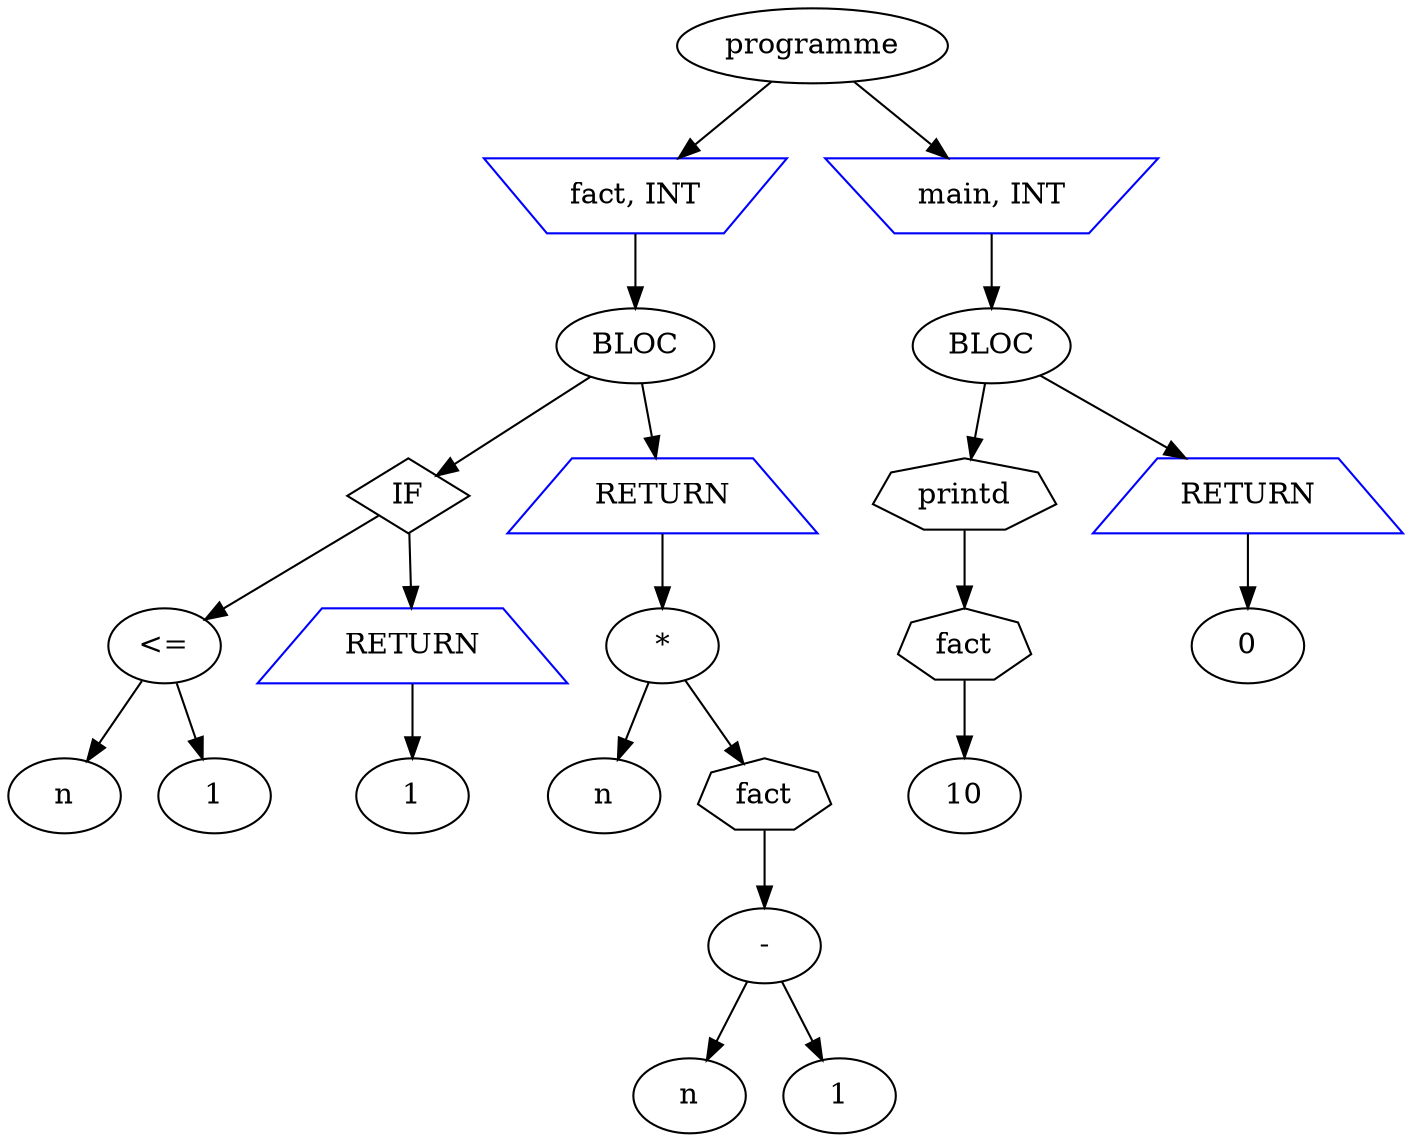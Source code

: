 digraph exempleminiC {
	node_0 [label ="programme"]
	node_1 [label ="fact, INT" shape=invtrapezium color=blue]
	node_2 [label ="BLOC"]
	node_3 [label ="IF" shape = diamond]
	node_4 [label ="<="]
	node_5 [label ="n"]
	node_6 [label ="1"]
	node_7 [label ="RETURN" shape=trapezium color = blue]
	node_8 [label ="1"]
	node_9 [label ="RETURN" shape=trapezium color = blue]
	node_10 [label ="*"]
	node_11 [label ="n"]
	node_12 [label ="fact" shape=septagon]
	node_13 [label ="-"]
	node_14 [label ="n"]
	node_15 [label ="1"]
	node_16 [label ="main, INT" shape=invtrapezium color=blue]
	node_17 [label ="BLOC"]
	node_18 [label ="printd" shape=septagon]
	node_19 [label ="fact" shape=septagon]
	node_20 [label ="10"]
	node_21 [label ="RETURN" shape=trapezium color = blue]
	node_22 [label ="0"]
	node_0 -> node_1
	node_1 -> node_2
	node_2 -> node_3
	node_3 -> node_4
	node_4 -> node_5
	node_4 -> node_6
	node_3 -> node_7
	node_7 -> node_8
	node_2 -> node_9
	node_9 -> node_10
	node_10 -> node_11
	node_10 -> node_12
	node_12 -> node_13
	node_13 -> node_14
	node_13 -> node_15
	node_0 -> node_16
	node_16 -> node_17
	node_17 -> node_18
	node_18 -> node_19
	node_19 -> node_20
	node_17 -> node_21
	node_21 -> node_22

}